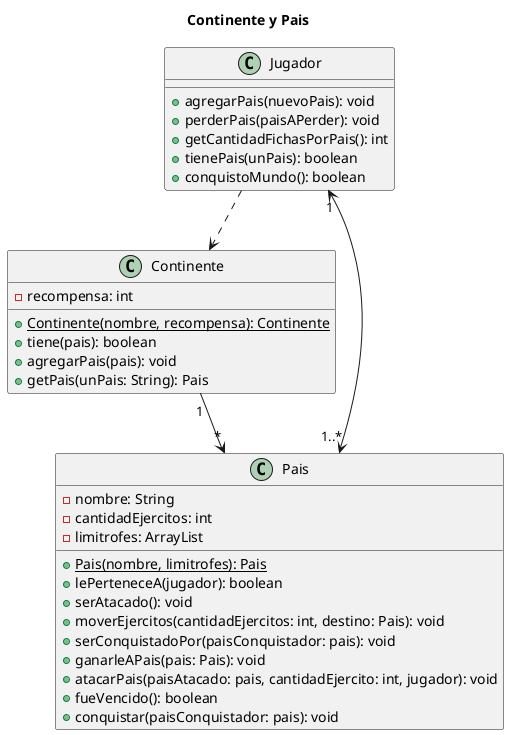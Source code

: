 @startuml

title Continente y Pais

class Continente {
    - recompensa: int
    + {static} Continente(nombre, recompensa): Continente
    + tiene(pais): boolean
    + agregarPais(pais): void
    + getPais(unPais: String): Pais
}

Continente "1" --> "*" Pais

class Pais {
    - nombre: String
    - cantidadEjercitos: int
    - limitrofes: ArrayList
    + {static} Pais(nombre, limitrofes): Pais
    + lePerteneceA(jugador): boolean
    + serAtacado(): void
    + moverEjercitos(cantidadEjercitos: int, destino: Pais): void
    + serConquistadoPor(paisConquistador: pais): void
    + ganarleAPais(pais: Pais): void
    + atacarPais(paisAtacado: pais, cantidadEjercito: int, jugador): void
    + fueVencido(): boolean
    + conquistar(paisConquistador: pais): void
}

Jugador "1" <--> "1..*" Pais
Jugador ..> Continente

class Jugador {
    + agregarPais(nuevoPais): void
    + perderPais(paisAPerder): void
    + getCantidadFichasPorPais(): int
    + tienePais(unPais): boolean
    + conquistoMundo(): boolean
}

@enduml
